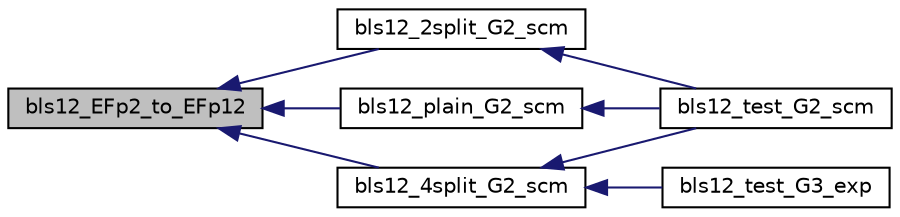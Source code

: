 digraph "bls12_EFp2_to_EFp12"
{
  edge [fontname="Helvetica",fontsize="10",labelfontname="Helvetica",labelfontsize="10"];
  node [fontname="Helvetica",fontsize="10",shape=record];
  rankdir="LR";
  Node29 [label="bls12_EFp2_to_EFp12",height=0.2,width=0.4,color="black", fillcolor="grey75", style="filled", fontcolor="black"];
  Node29 -> Node30 [dir="back",color="midnightblue",fontsize="10",style="solid"];
  Node30 [label="bls12_2split_G2_scm",height=0.2,width=0.4,color="black", fillcolor="white", style="filled",URL="$bls12__scm_8h.html#ac67c5ceeb3131c1f193da9092079d58f"];
  Node30 -> Node31 [dir="back",color="midnightblue",fontsize="10",style="solid"];
  Node31 [label="bls12_test_G2_scm",height=0.2,width=0.4,color="black", fillcolor="white", style="filled",URL="$bls12__test__pairings_8h.html#a34dad243bd99737d4c844dfcd658282a"];
  Node29 -> Node32 [dir="back",color="midnightblue",fontsize="10",style="solid"];
  Node32 [label="bls12_4split_G2_scm",height=0.2,width=0.4,color="black", fillcolor="white", style="filled",URL="$bls12__scm_8h.html#a4ba82479d082bed6f2f58f848d771bc7"];
  Node32 -> Node31 [dir="back",color="midnightblue",fontsize="10",style="solid"];
  Node32 -> Node33 [dir="back",color="midnightblue",fontsize="10",style="solid"];
  Node33 [label="bls12_test_G3_exp",height=0.2,width=0.4,color="black", fillcolor="white", style="filled",URL="$bls12__test__pairings_8h.html#a084d9bc232ef377fb2baa2fdb19686b2"];
  Node29 -> Node34 [dir="back",color="midnightblue",fontsize="10",style="solid"];
  Node34 [label="bls12_plain_G2_scm",height=0.2,width=0.4,color="black", fillcolor="white", style="filled",URL="$bls12__scm_8h.html#a415bfbd46073fdf9f6af83c8e720a88b"];
  Node34 -> Node31 [dir="back",color="midnightblue",fontsize="10",style="solid"];
}
